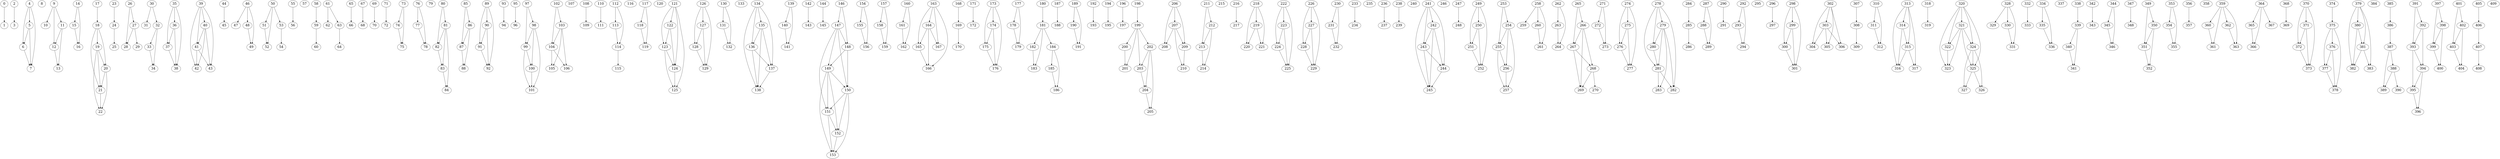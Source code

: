 digraph G {
    graph [fontsize=24]
    edge [fontsize=24]
    node [fontsize=24]
    ranksep = 1.5
    nodesep = .25
    0 -> { 1 };
    1 -> { };
    2 -> { 3 };
    3 -> { };
    4 -> { 5 6 7 };
    5 -> { 6 7 };
    6 -> { 7 };
    7 -> { };
    8 -> { };
    9 -> { 10 11 12 };
    10 -> { };
    11 -> { 12 13 };
    12 -> { 13 };
    13 -> { };
    14 -> { 15 16 };
    15 -> { 16 };
    16 -> { };
    17 -> { 18 };
    18 -> { 19 20 21 };
    19 -> { 20 21 22 };
    20 -> { 21 22 };
    21 -> { 22 };
    22 -> { };
    23 -> { 24 };
    24 -> { 25 };
    25 -> { };
    26 -> { 27 28 };
    27 -> { 28 29 };
    28 -> { };
    29 -> { };
    30 -> { 31 32 };
    31 -> { };
    32 -> { 33 34 };
    33 -> { 34 };
    34 -> { };
    35 -> { 36 37 38 };
    36 -> { 37 38 };
    37 -> { 38 };
    38 -> { };
    39 -> { 40 41 42 43 };
    40 -> { 41 42 43 };
    41 -> { 42 43 };
    42 -> { };
    43 -> { };
    44 -> { 45 };
    45 -> { };
    46 -> { 47 48 49 };
    47 -> { };
    48 -> { 49 };
    49 -> { };
    50 -> { 51 52 53 };
    51 -> { 52 };
    52 -> { };
    53 -> { 54 };
    54 -> { };
    55 -> { 56 };
    56 -> { };
    57 -> { };
    58 -> { 59 };
    59 -> { 60 };
    60 -> { };
    61 -> { 62 63 };
    62 -> { };
    63 -> { 64 };
    64 -> { };
    65 -> { 66 };
    66 -> { };
    67 -> { 68 };
    68 -> { };
    69 -> { 70 };
    70 -> { };
    71 -> { 72 };
    72 -> { };
    73 -> { 74 75 };
    74 -> { 75 };
    75 -> { };
    76 -> { 77 78 };
    77 -> { 78 };
    78 -> { };
    79 -> { };
    80 -> { 81 82 };
    81 -> { 82 83 84 };
    82 -> { 83 };
    83 -> { 84 };
    84 -> { };
    85 -> { 86 87 };
    86 -> { 87 88 };
    87 -> { 88 };
    88 -> { };
    89 -> { 90 91 92 };
    90 -> { 91 92 };
    91 -> { 92 };
    92 -> { };
    93 -> { 94 };
    94 -> { };
    95 -> { 96 };
    96 -> { };
    97 -> { 98 99 };
    98 -> { 99 100 101 };
    99 -> { 100 101 };
    100 -> { 101 };
    101 -> { };
    102 -> { 103 104 };
    103 -> { 104 105 106 };
    104 -> { 105 106 };
    105 -> { };
    106 -> { };
    107 -> { };
    108 -> { 109 };
    109 -> { };
    110 -> { 111 };
    111 -> { };
    112 -> { 113 114 };
    113 -> { 114 };
    114 -> { 115 };
    115 -> { };
    116 -> { };
    117 -> { 118 119 };
    118 -> { 119 };
    119 -> { };
    120 -> { };
    121 -> { 122 123 124 125 };
    122 -> { 123 124 };
    123 -> { 124 125 };
    124 -> { 125 };
    125 -> { };
    126 -> { 127 128 129 };
    127 -> { 128 129 };
    128 -> { 129 };
    129 -> { };
    130 -> { 131 132 };
    131 -> { 132 };
    132 -> { };
    133 -> { };
    134 -> { 135 136 137 138 };
    135 -> { 136 137 138 };
    136 -> { 137 138 };
    137 -> { 138 };
    138 -> { };
    139 -> { 140 141 };
    140 -> { 141 };
    141 -> { };
    142 -> { 143 };
    143 -> { };
    144 -> { 145 };
    145 -> { };
    146 -> { 147 148 };
    147 -> { 148 149 150 151 };
    148 -> { 149 150 };
    149 -> { 150 151 152 153 };
    150 -> { 151 152 153 };
    151 -> { 152 153 };
    152 -> { 153 };
    153 -> { };
    154 -> { 155 156 };
    155 -> { 156 };
    156 -> { };
    157 -> { 158 159 };
    158 -> { 159 };
    159 -> { };
    160 -> { 161 162 };
    161 -> { 162 };
    162 -> { };
    163 -> { 164 165 166 167 };
    164 -> { 165 166 167 };
    165 -> { 166 };
    166 -> { };
    167 -> { };
    168 -> { 169 };
    169 -> { 170 };
    170 -> { };
    171 -> { 172 };
    172 -> { };
    173 -> { 174 175 176 };
    174 -> { 175 176 };
    175 -> { 176 };
    176 -> { };
    177 -> { 178 179 };
    178 -> { 179 };
    179 -> { };
    180 -> { 181 };
    181 -> { 182 183 184 };
    182 -> { 183 };
    183 -> { };
    184 -> { 185 186 };
    185 -> { 186 };
    186 -> { };
    187 -> { 188 };
    188 -> { };
    189 -> { 190 191 };
    190 -> { 191 };
    191 -> { };
    192 -> { 193 };
    193 -> { };
    194 -> { 195 };
    195 -> { };
    196 -> { 197 };
    197 -> { };
    198 -> { 199 };
    199 -> { 200 201 202 203 };
    200 -> { 201 };
    201 -> { };
    202 -> { 203 204 205 };
    203 -> { 204 };
    204 -> { 205 };
    205 -> { };
    206 -> { 207 208 209 };
    207 -> { 208 209 210 };
    208 -> { };
    209 -> { 210 };
    210 -> { };
    211 -> { 212 213 };
    212 -> { 213 214 };
    213 -> { 214 };
    214 -> { };
    215 -> { };
    216 -> { 217 };
    217 -> { };
    218 -> { 219 220 221 };
    219 -> { 220 221 };
    220 -> { };
    221 -> { };
    222 -> { 223 224 225 };
    223 -> { 224 225 };
    224 -> { 225 };
    225 -> { };
    226 -> { 227 228 229 };
    227 -> { 228 229 };
    228 -> { 229 };
    229 -> { };
    230 -> { 231 232 };
    231 -> { 232 };
    232 -> { };
    233 -> { 234 };
    234 -> { };
    235 -> { };
    236 -> { 237 };
    237 -> { };
    238 -> { 239 };
    239 -> { };
    240 -> { };
    241 -> { 242 243 244 245 };
    242 -> { 243 244 245 };
    243 -> { 244 245 };
    244 -> { 245 };
    245 -> { };
    246 -> { };
    247 -> { 248 };
    248 -> { };
    249 -> { 250 251 252 };
    250 -> { 251 252 };
    251 -> { 252 };
    252 -> { };
    253 -> { 254 255 };
    254 -> { 255 256 257 };
    255 -> { 256 257 };
    256 -> { 257 };
    257 -> { };
    258 -> { 259 260 261 };
    259 -> { };
    260 -> { 261 };
    261 -> { };
    262 -> { 263 264 };
    263 -> { 264 };
    264 -> { };
    265 -> { 266 267 };
    266 -> { 267 268 269 };
    267 -> { 268 269 };
    268 -> { 269 270 };
    269 -> { };
    270 -> { };
    271 -> { 272 273 };
    272 -> { 273 };
    273 -> { };
    274 -> { 275 276 277 };
    275 -> { 276 277 };
    276 -> { 277 };
    277 -> { };
    278 -> { 279 280 281 282 };
    279 -> { 280 281 282 283 };
    280 -> { 281 };
    281 -> { 282 283 };
    282 -> { };
    283 -> { };
    284 -> { 285 };
    285 -> { 286 };
    286 -> { };
    287 -> { 288 289 };
    288 -> { 289 };
    289 -> { };
    290 -> { 291 };
    291 -> { };
    292 -> { 293 294 };
    293 -> { 294 };
    294 -> { };
    295 -> { };
    296 -> { 297 };
    297 -> { };
    298 -> { 299 300 301 };
    299 -> { 300 301 };
    300 -> { 301 };
    301 -> { };
    302 -> { 303 304 305 306 };
    303 -> { 304 305 306 };
    304 -> { };
    305 -> { };
    306 -> { };
    307 -> { 308 };
    308 -> { 309 };
    309 -> { };
    310 -> { 311 312 };
    311 -> { 312 };
    312 -> { };
    313 -> { 314 315 316 317 };
    314 -> { 315 316 };
    315 -> { 316 317 };
    316 -> { };
    317 -> { };
    318 -> { 319 };
    319 -> { };
    320 -> { 321 322 323 324 325 };
    321 -> { 322 323 324 325 };
    322 -> { 323 };
    323 -> { };
    324 -> { 325 326 327 };
    325 -> { 326 327 };
    326 -> { };
    327 -> { };
    328 -> { 329 330 331 };
    329 -> { };
    330 -> { 331 };
    331 -> { };
    332 -> { 333 };
    333 -> { };
    334 -> { 335 336 };
    335 -> { 336 };
    336 -> { };
    337 -> { };
    338 -> { 339 };
    339 -> { 340 341 };
    340 -> { 341 };
    341 -> { };
    342 -> { 343 };
    343 -> { };
    344 -> { 345 346 };
    345 -> { 346 };
    346 -> { };
    347 -> { 348 };
    348 -> { };
    349 -> { 350 351 };
    350 -> { 351 352 };
    351 -> { 352 };
    352 -> { };
    353 -> { 354 355 };
    354 -> { 355 };
    355 -> { };
    356 -> { 357 };
    357 -> { };
    358 -> { };
    359 -> { 360 361 362 363 };
    360 -> { 361 };
    361 -> { };
    362 -> { 363 };
    363 -> { };
    364 -> { 365 366 367 };
    365 -> { 366 };
    366 -> { };
    367 -> { };
    368 -> { 369 };
    369 -> { };
    370 -> { 371 372 373 };
    371 -> { 372 373 };
    372 -> { 373 };
    373 -> { };
    374 -> { 375 };
    375 -> { 376 377 378 };
    376 -> { 377 378 };
    377 -> { 378 };
    378 -> { };
    379 -> { 380 381 382 383 };
    380 -> { 381 382 };
    381 -> { 382 383 };
    382 -> { };
    383 -> { };
    384 -> { };
    385 -> { 386 };
    386 -> { 387 };
    387 -> { 388 389 };
    388 -> { 389 390 };
    389 -> { };
    390 -> { };
    391 -> { 392 393 };
    392 -> { 393 394 };
    393 -> { 394 395 };
    394 -> { 395 396 };
    395 -> { 396 };
    396 -> { };
    397 -> { 398 399 };
    398 -> { 399 400 };
    399 -> { 400 };
    400 -> { };
    401 -> { 402 403 };
    402 -> { 403 404 };
    403 -> { 404 };
    404 -> { };
    405 -> { 406 };
    406 -> { 407 };
    407 -> { 408 };
    408 -> { };
    409 -> { };
}
